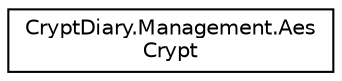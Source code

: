 digraph "Graphical Class Hierarchy"
{
  edge [fontname="Helvetica",fontsize="10",labelfontname="Helvetica",labelfontsize="10"];
  node [fontname="Helvetica",fontsize="10",shape=record];
  rankdir="LR";
  Node1 [label="CryptDiary.Management.Aes\lCrypt",height=0.2,width=0.4,color="black", fillcolor="white", style="filled",URL="$class_crypt_diary_1_1_management_1_1_aes_crypt.html"];
}
